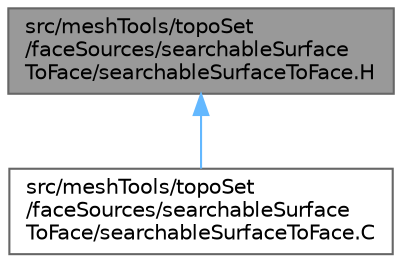 digraph "src/meshTools/topoSet/faceSources/searchableSurfaceToFace/searchableSurfaceToFace.H"
{
 // LATEX_PDF_SIZE
  bgcolor="transparent";
  edge [fontname=Helvetica,fontsize=10,labelfontname=Helvetica,labelfontsize=10];
  node [fontname=Helvetica,fontsize=10,shape=box,height=0.2,width=0.4];
  Node1 [id="Node000001",label="src/meshTools/topoSet\l/faceSources/searchableSurface\lToFace/searchableSurfaceToFace.H",height=0.2,width=0.4,color="gray40", fillcolor="grey60", style="filled", fontcolor="black",tooltip=" "];
  Node1 -> Node2 [id="edge1_Node000001_Node000002",dir="back",color="steelblue1",style="solid",tooltip=" "];
  Node2 [id="Node000002",label="src/meshTools/topoSet\l/faceSources/searchableSurface\lToFace/searchableSurfaceToFace.C",height=0.2,width=0.4,color="grey40", fillcolor="white", style="filled",URL="$searchableSurfaceToFace_8C.html",tooltip=" "];
}

